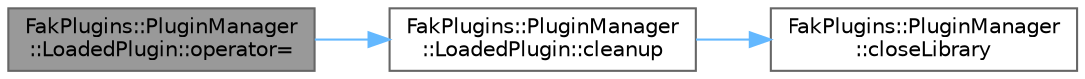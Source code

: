 digraph "FakPlugins::PluginManager::LoadedPlugin::operator="
{
 // LATEX_PDF_SIZE
  bgcolor="transparent";
  edge [fontname=Helvetica,fontsize=10,labelfontname=Helvetica,labelfontsize=10];
  node [fontname=Helvetica,fontsize=10,shape=box,height=0.2,width=0.4];
  rankdir="LR";
  Node1 [id="Node000001",label="FakPlugins::PluginManager\l::LoadedPlugin::operator=",height=0.2,width=0.4,color="gray40", fillcolor="grey60", style="filled", fontcolor="black",tooltip=" "];
  Node1 -> Node2 [id="edge1_Node000001_Node000002",color="steelblue1",style="solid",tooltip=" "];
  Node2 [id="Node000002",label="FakPlugins::PluginManager\l::LoadedPlugin::cleanup",height=0.2,width=0.4,color="grey40", fillcolor="white", style="filled",URL="$structFakPlugins_1_1PluginManager_1_1LoadedPlugin.html#a922134a12406cdc6d95e620963268b3c",tooltip=" "];
  Node2 -> Node3 [id="edge2_Node000002_Node000003",color="steelblue1",style="solid",tooltip=" "];
  Node3 [id="Node000003",label="FakPlugins::PluginManager\l::closeLibrary",height=0.2,width=0.4,color="grey40", fillcolor="white", style="filled",URL="$classFakPlugins_1_1PluginManager.html#a435b6e8da3de5dbae86332e452ee3370",tooltip=" "];
}
